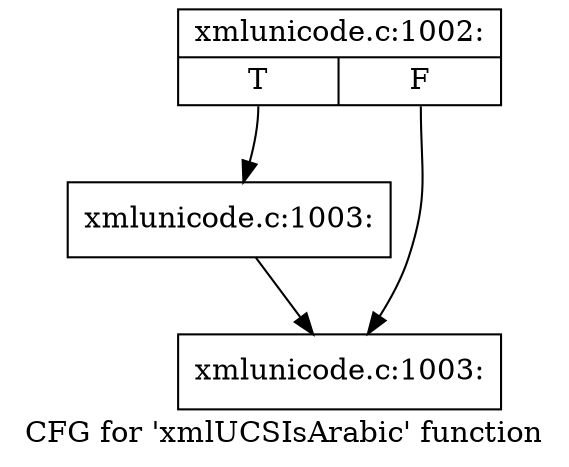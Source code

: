 digraph "CFG for 'xmlUCSIsArabic' function" {
	label="CFG for 'xmlUCSIsArabic' function";

	Node0x4e0a1c0 [shape=record,label="{xmlunicode.c:1002:|{<s0>T|<s1>F}}"];
	Node0x4e0a1c0:s0 -> Node0x4e09590;
	Node0x4e0a1c0:s1 -> Node0x4d3d5c0;
	Node0x4e09590 [shape=record,label="{xmlunicode.c:1003:}"];
	Node0x4e09590 -> Node0x4d3d5c0;
	Node0x4d3d5c0 [shape=record,label="{xmlunicode.c:1003:}"];
}
